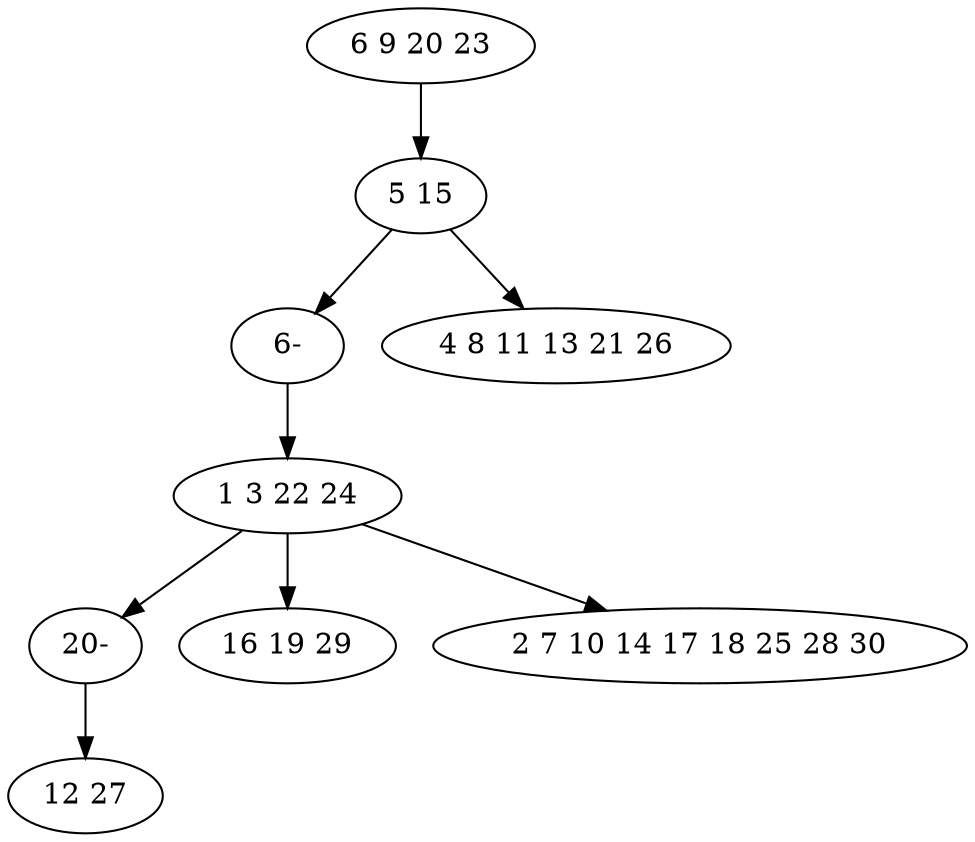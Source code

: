 digraph true_tree {
	"0" -> "1"
	"1" -> "8"
	"2" -> "7"
	"2" -> "4"
	"2" -> "5"
	"1" -> "6"
	"7" -> "3"
	"8" -> "2"
	"0" [label="6 9 20 23"];
	"1" [label="5 15"];
	"2" [label="1 3 22 24"];
	"3" [label="12 27"];
	"4" [label="16 19 29"];
	"5" [label="2 7 10 14 17 18 25 28 30"];
	"6" [label="4 8 11 13 21 26"];
	"7" [label="20-"];
	"8" [label="6-"];
}
